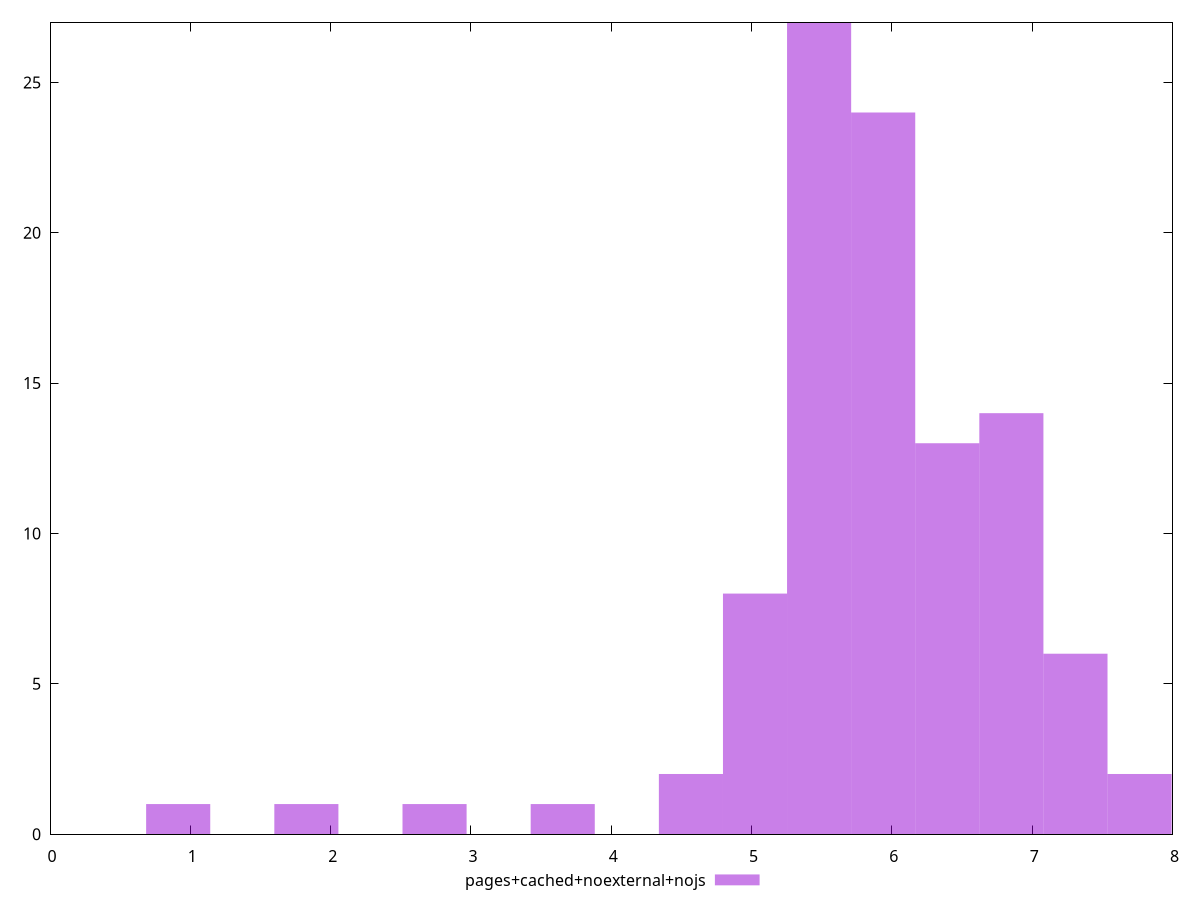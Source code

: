 $_pagesCachedNoexternalNojs <<EOF
5.024560668083733 8
6.3948953957429335 13
7.308451880849066 6
6.851673638296 14
5.4813389106368 27
5.938117153189866 24
7.765230123402133 2
4.567782425530666 2
2.7406694553184 1
1.8271129702122666 1
3.654225940424533 1
0.9135564851061333 1
EOF
set key outside below
set terminal pngcairo
set output "report_00006_2020-11-02T20-21-41.718Z/network-server-latency/pages+cached+noexternal+nojs//raw_hist.png"
set yrange [0:27]
set boxwidth 0.45677824255306665
set style fill transparent solid 0.5 noborder
plot $_pagesCachedNoexternalNojs title "pages+cached+noexternal+nojs" with boxes ,